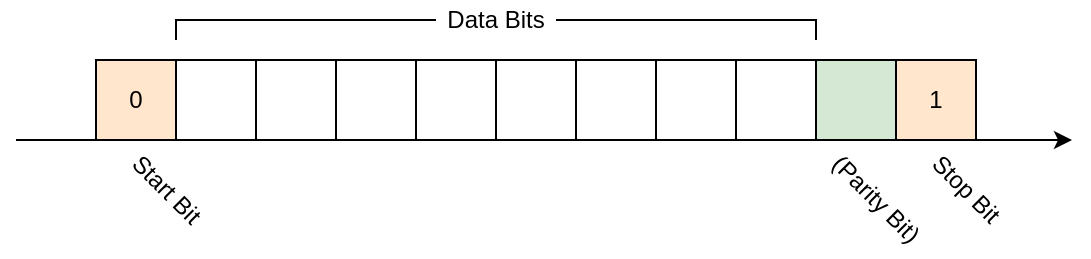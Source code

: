 <mxfile version="17.4.2" type="device"><diagram id="RfgvjDFk86C957otFndo" name="ページ1"><mxGraphModel dx="630" dy="586" grid="1" gridSize="10" guides="1" tooltips="1" connect="1" arrows="1" fold="1" page="1" pageScale="1" pageWidth="1169" pageHeight="827" math="0" shadow="0"><root><mxCell id="0"/><mxCell id="1" parent="0"/><mxCell id="W_mu6AF1tvwuS5GAf5c_-1" value="0" style="rounded=0;whiteSpace=wrap;html=1;fillColor=#ffe6cc;strokeColor=#000000;" vertex="1" parent="1"><mxGeometry x="160" y="120" width="40" height="40" as="geometry"/></mxCell><mxCell id="W_mu6AF1tvwuS5GAf5c_-2" value="" style="rounded=0;whiteSpace=wrap;html=1;" vertex="1" parent="1"><mxGeometry x="200" y="120" width="40" height="40" as="geometry"/></mxCell><mxCell id="W_mu6AF1tvwuS5GAf5c_-3" value="" style="rounded=0;whiteSpace=wrap;html=1;" vertex="1" parent="1"><mxGeometry x="240" y="120" width="40" height="40" as="geometry"/></mxCell><mxCell id="W_mu6AF1tvwuS5GAf5c_-4" value="" style="rounded=0;whiteSpace=wrap;html=1;" vertex="1" parent="1"><mxGeometry x="280" y="120" width="40" height="40" as="geometry"/></mxCell><mxCell id="W_mu6AF1tvwuS5GAf5c_-5" value="" style="rounded=0;whiteSpace=wrap;html=1;" vertex="1" parent="1"><mxGeometry x="320" y="120" width="40" height="40" as="geometry"/></mxCell><mxCell id="W_mu6AF1tvwuS5GAf5c_-6" value="" style="rounded=0;whiteSpace=wrap;html=1;" vertex="1" parent="1"><mxGeometry x="360" y="120" width="40" height="40" as="geometry"/></mxCell><mxCell id="W_mu6AF1tvwuS5GAf5c_-7" value="" style="rounded=0;whiteSpace=wrap;html=1;" vertex="1" parent="1"><mxGeometry x="400" y="120" width="40" height="40" as="geometry"/></mxCell><mxCell id="W_mu6AF1tvwuS5GAf5c_-8" value="" style="rounded=0;whiteSpace=wrap;html=1;" vertex="1" parent="1"><mxGeometry x="440" y="120" width="40" height="40" as="geometry"/></mxCell><mxCell id="W_mu6AF1tvwuS5GAf5c_-9" value="" style="rounded=0;whiteSpace=wrap;html=1;" vertex="1" parent="1"><mxGeometry x="480" y="120" width="40" height="40" as="geometry"/></mxCell><mxCell id="W_mu6AF1tvwuS5GAf5c_-10" value="" style="rounded=0;whiteSpace=wrap;html=1;fillColor=#d5e8d4;strokeColor=#000000;" vertex="1" parent="1"><mxGeometry x="520" y="120" width="40" height="40" as="geometry"/></mxCell><mxCell id="W_mu6AF1tvwuS5GAf5c_-11" value="1" style="rounded=0;whiteSpace=wrap;html=1;fillColor=#ffe6cc;strokeColor=#000000;" vertex="1" parent="1"><mxGeometry x="560" y="120" width="40" height="40" as="geometry"/></mxCell><mxCell id="W_mu6AF1tvwuS5GAf5c_-12" value="" style="endArrow=classic;html=1;rounded=0;" edge="1" parent="1"><mxGeometry width="50" height="50" relative="1" as="geometry"><mxPoint x="120" y="160" as="sourcePoint"/><mxPoint x="648" y="160" as="targetPoint"/></mxGeometry></mxCell><mxCell id="W_mu6AF1tvwuS5GAf5c_-13" value="Start Bit" style="text;html=1;strokeColor=none;fillColor=none;align=left;verticalAlign=middle;whiteSpace=wrap;rounded=0;rotation=45;" vertex="1" parent="1"><mxGeometry x="170" y="180" width="60" height="20" as="geometry"/></mxCell><mxCell id="W_mu6AF1tvwuS5GAf5c_-14" value="Stop Bit" style="text;html=1;strokeColor=none;fillColor=none;align=left;verticalAlign=middle;whiteSpace=wrap;rounded=0;direction=west;rotation=45;" vertex="1" parent="1"><mxGeometry x="570" y="180" width="60" height="20" as="geometry"/></mxCell><mxCell id="W_mu6AF1tvwuS5GAf5c_-15" value="(Parity Bit)" style="text;html=1;strokeColor=none;fillColor=none;align=left;verticalAlign=middle;whiteSpace=wrap;rounded=0;rotation=45;" vertex="1" parent="1"><mxGeometry x="520" y="180" width="60" height="20" as="geometry"/></mxCell><mxCell id="W_mu6AF1tvwuS5GAf5c_-18" style="edgeStyle=orthogonalEdgeStyle;rounded=0;orthogonalLoop=1;jettySize=auto;html=1;exitX=1;exitY=0.5;exitDx=0;exitDy=0;endArrow=none;endFill=0;" edge="1" parent="1" source="W_mu6AF1tvwuS5GAf5c_-16"><mxGeometry relative="1" as="geometry"><mxPoint x="520" y="110" as="targetPoint"/><Array as="points"><mxPoint x="520" y="100"/></Array></mxGeometry></mxCell><mxCell id="W_mu6AF1tvwuS5GAf5c_-16" value="Data Bits" style="text;html=1;strokeColor=none;fillColor=none;align=center;verticalAlign=middle;whiteSpace=wrap;rounded=0;" vertex="1" parent="1"><mxGeometry x="330" y="90" width="60" height="20" as="geometry"/></mxCell><mxCell id="W_mu6AF1tvwuS5GAf5c_-17" value="" style="endArrow=none;html=1;rounded=0;entryX=0;entryY=0.5;entryDx=0;entryDy=0;" edge="1" parent="1" target="W_mu6AF1tvwuS5GAf5c_-16"><mxGeometry width="50" height="50" relative="1" as="geometry"><mxPoint x="200" y="110" as="sourcePoint"/><mxPoint x="280" y="30" as="targetPoint"/><Array as="points"><mxPoint x="200" y="100"/></Array></mxGeometry></mxCell></root></mxGraphModel></diagram></mxfile>